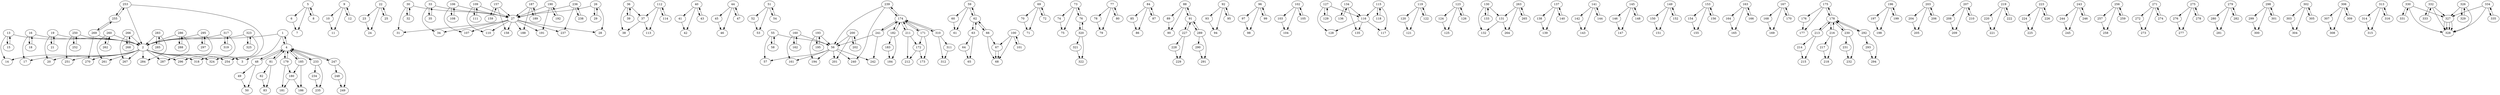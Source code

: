 digraph G {
  1;
  2;
  3;
  4;
  5;
  6;
  7;
  8;
  9;
  10;
  11;
  12;
  13;
  14;
  15;
  16;
  17;
  18;
  19;
  20;
  21;
  22;
  23;
  24;
  25;
  26;
  27;
  28;
  29;
  30;
  31;
  32;
  33;
  34;
  35;
  36;
  37;
  38;
  39;
  40;
  41;
  42;
  43;
  44;
  45;
  46;
  47;
  48;
  49;
  50;
  51;
  52;
  53;
  54;
  55;
  56;
  57;
  58;
  59;
  60;
  61;
  62;
  63;
  64;
  65;
  66;
  67;
  68;
  69;
  70;
  71;
  72;
  73;
  74;
  75;
  76;
  77;
  78;
  79;
  80;
  81;
  82;
  83;
  84;
  85;
  86;
  87;
  88;
  89;
  90;
  91;
  92;
  93;
  94;
  95;
  96;
  97;
  98;
  99;
  100;
  101;
  102;
  103;
  104;
  105;
  106;
  107;
  108;
  109;
  110;
  111;
  112;
  113;
  114;
  115;
  116;
  117;
  118;
  119;
  120;
  121;
  122;
  123;
  124;
  125;
  126;
  127;
  128;
  129;
  130;
  131;
  132;
  133;
  134;
  135;
  136;
  137;
  138;
  139;
  140;
  141;
  142;
  143;
  144;
  145;
  146;
  147;
  148;
  149;
  150;
  151;
  152;
  153;
  154;
  155;
  156;
  157;
  158;
  159;
  160;
  161;
  162;
  163;
  164;
  165;
  166;
  167;
  168;
  169;
  170;
  171;
  172;
  173;
  174;
  175;
  176;
  177;
  178;
  179;
  180;
  181;
  182;
  183;
  184;
  185;
  186;
  187;
  188;
  189;
  190;
  191;
  192;
  193;
  194;
  195;
  196;
  197;
  198;
  199;
  200;
  201;
  202;
  203;
  204;
  205;
  206;
  207;
  208;
  209;
  210;
  211;
  212;
  213;
  214;
  215;
  216;
  217;
  218;
  219;
  220;
  221;
  222;
  223;
  224;
  225;
  226;
  227;
  228;
  229;
  230;
  231;
  232;
  233;
  234;
  235;
  236;
  237;
  238;
  239;
  240;
  241;
  242;
  243;
  244;
  245;
  246;
  247;
  248;
  249;
  250;
  251;
  252;
  253;
  254;
  255;
  256;
  257;
  258;
  259;
  260;
  261;
  262;
  263;
  264;
  265;
  266;
  267;
  268;
  269;
  270;
  271;
  272;
  273;
  274;
  275;
  276;
  277;
  278;
  279;
  280;
  281;
  282;
  283;
  284;
  285;
  286;
  287;
  288;
  289;
  290;
  291;
  292;
  293;
  294;
  295;
  296;
  297;
  298;
  299;
  300;
  301;
  302;
  303;
  304;
  305;
  306;
  307;
  308;
  309;
  310;
  311;
  312;
  313;
  314;
  315;
  316;
  317;
  318;
  319;
  320;
  321;
  322;
  323;
  324;
  325;
  326;
  327;
  328;
  329;
  330;
  331;
  332;
  333;
  334;
  335;
  1 -> 2;
  1 -> 3;
  2 -> 3;
  1 -> 4;
  4 -> 1;
  5 -> 6;
  5 -> 7;
  6 -> 7;
  5 -> 8;
  8 -> 5;
  9 -> 10;
  9 -> 11;
  10 -> 11;
  9 -> 12;
  12 -> 9;
  13 -> 2;
  13 -> 14;
  2 -> 14;
  13 -> 15;
  15 -> 13;
  16 -> 2;
  16 -> 17;
  2 -> 17;
  16 -> 18;
  18 -> 16;
  19 -> 2;
  19 -> 20;
  2 -> 20;
  19 -> 21;
  21 -> 19;
  22 -> 23;
  22 -> 24;
  23 -> 24;
  22 -> 25;
  25 -> 22;
  26 -> 27;
  26 -> 28;
  27 -> 28;
  26 -> 29;
  29 -> 26;
  30 -> 27;
  30 -> 31;
  27 -> 31;
  30 -> 32;
  32 -> 30;
  33 -> 27;
  33 -> 34;
  27 -> 34;
  33 -> 35;
  35 -> 33;
  36 -> 37;
  36 -> 38;
  37 -> 38;
  36 -> 39;
  39 -> 36;
  40 -> 41;
  40 -> 42;
  41 -> 42;
  40 -> 43;
  43 -> 40;
  44 -> 45;
  44 -> 46;
  45 -> 46;
  44 -> 47;
  47 -> 44;
  48 -> 49;
  48 -> 50;
  49 -> 50;
  48 -> 4;
  4 -> 48;
  51 -> 52;
  51 -> 53;
  52 -> 53;
  51 -> 54;
  54 -> 51;
  55 -> 56;
  55 -> 57;
  56 -> 57;
  55 -> 58;
  58 -> 55;
  59 -> 60;
  59 -> 61;
  60 -> 61;
  59 -> 62;
  62 -> 59;
  63 -> 64;
  63 -> 65;
  64 -> 65;
  63 -> 62;
  62 -> 63;
  66 -> 67;
  66 -> 68;
  67 -> 68;
  66 -> 62;
  62 -> 66;
  69 -> 70;
  69 -> 71;
  70 -> 71;
  69 -> 72;
  72 -> 69;
  73 -> 74;
  73 -> 75;
  74 -> 75;
  73 -> 76;
  76 -> 73;
  77 -> 78;
  77 -> 79;
  78 -> 79;
  77 -> 80;
  80 -> 77;
  81 -> 82;
  81 -> 83;
  82 -> 83;
  81 -> 4;
  4 -> 81;
  84 -> 85;
  84 -> 86;
  85 -> 86;
  84 -> 87;
  87 -> 84;
  88 -> 89;
  88 -> 90;
  89 -> 90;
  88 -> 91;
  91 -> 88;
  92 -> 93;
  92 -> 94;
  93 -> 94;
  92 -> 95;
  95 -> 92;
  96 -> 97;
  96 -> 98;
  97 -> 98;
  96 -> 99;
  99 -> 96;
  100 -> 67;
  100 -> 68;
  67 -> 68;
  100 -> 101;
  101 -> 100;
  102 -> 103;
  102 -> 104;
  103 -> 104;
  102 -> 105;
  105 -> 102;
  106 -> 27;
  106 -> 107;
  27 -> 107;
  106 -> 108;
  108 -> 106;
  109 -> 27;
  109 -> 110;
  27 -> 110;
  109 -> 111;
  111 -> 109;
  112 -> 37;
  112 -> 113;
  37 -> 113;
  112 -> 114;
  114 -> 112;
  115 -> 116;
  115 -> 117;
  116 -> 117;
  115 -> 118;
  118 -> 115;
  119 -> 120;
  119 -> 121;
  120 -> 121;
  119 -> 122;
  122 -> 119;
  123 -> 124;
  123 -> 125;
  124 -> 125;
  123 -> 126;
  126 -> 123;
  127 -> 116;
  127 -> 128;
  116 -> 128;
  127 -> 129;
  129 -> 127;
  130 -> 131;
  130 -> 132;
  131 -> 132;
  130 -> 133;
  133 -> 130;
  134 -> 116;
  134 -> 135;
  116 -> 135;
  134 -> 136;
  136 -> 134;
  137 -> 138;
  137 -> 139;
  138 -> 139;
  137 -> 140;
  140 -> 137;
  141 -> 142;
  141 -> 143;
  142 -> 143;
  141 -> 144;
  144 -> 141;
  145 -> 146;
  145 -> 147;
  146 -> 147;
  145 -> 148;
  148 -> 145;
  149 -> 150;
  149 -> 151;
  150 -> 151;
  149 -> 152;
  152 -> 149;
  153 -> 154;
  153 -> 155;
  154 -> 155;
  153 -> 156;
  156 -> 153;
  157 -> 27;
  157 -> 158;
  27 -> 158;
  157 -> 159;
  159 -> 157;
  160 -> 56;
  160 -> 161;
  56 -> 161;
  160 -> 162;
  162 -> 160;
  163 -> 164;
  163 -> 165;
  164 -> 165;
  163 -> 166;
  166 -> 163;
  167 -> 168;
  167 -> 169;
  168 -> 169;
  167 -> 170;
  170 -> 167;
  171 -> 172;
  171 -> 173;
  172 -> 173;
  171 -> 174;
  174 -> 171;
  175 -> 176;
  175 -> 177;
  176 -> 177;
  175 -> 178;
  178 -> 175;
  179 -> 180;
  179 -> 181;
  180 -> 181;
  179 -> 4;
  4 -> 179;
  182 -> 183;
  182 -> 184;
  183 -> 184;
  182 -> 174;
  174 -> 182;
  185 -> 180;
  185 -> 186;
  180 -> 186;
  185 -> 4;
  4 -> 185;
  187 -> 27;
  187 -> 188;
  27 -> 188;
  187 -> 189;
  189 -> 187;
  190 -> 27;
  190 -> 191;
  27 -> 191;
  190 -> 192;
  192 -> 190;
  193 -> 56;
  193 -> 194;
  56 -> 194;
  193 -> 195;
  195 -> 193;
  196 -> 197;
  196 -> 198;
  197 -> 198;
  196 -> 199;
  199 -> 196;
  200 -> 56;
  200 -> 201;
  56 -> 201;
  200 -> 202;
  202 -> 200;
  203 -> 204;
  203 -> 205;
  204 -> 205;
  203 -> 206;
  206 -> 203;
  207 -> 208;
  207 -> 209;
  208 -> 209;
  207 -> 210;
  210 -> 207;
  211 -> 172;
  211 -> 212;
  172 -> 212;
  211 -> 174;
  174 -> 211;
  213 -> 214;
  213 -> 215;
  214 -> 215;
  213 -> 178;
  178 -> 213;
  216 -> 217;
  216 -> 218;
  217 -> 218;
  216 -> 178;
  178 -> 216;
  219 -> 220;
  219 -> 221;
  220 -> 221;
  219 -> 222;
  222 -> 219;
  223 -> 224;
  223 -> 225;
  224 -> 225;
  223 -> 226;
  226 -> 223;
  227 -> 228;
  227 -> 229;
  228 -> 229;
  227 -> 91;
  91 -> 227;
  230 -> 231;
  230 -> 232;
  231 -> 232;
  230 -> 178;
  178 -> 230;
  233 -> 234;
  233 -> 235;
  234 -> 235;
  233 -> 4;
  4 -> 233;
  236 -> 27;
  236 -> 237;
  27 -> 237;
  236 -> 238;
  238 -> 236;
  239 -> 56;
  239 -> 240;
  56 -> 240;
  239 -> 174;
  174 -> 239;
  241 -> 56;
  241 -> 242;
  56 -> 242;
  241 -> 174;
  174 -> 241;
  243 -> 244;
  243 -> 245;
  244 -> 245;
  243 -> 246;
  246 -> 243;
  247 -> 248;
  247 -> 249;
  248 -> 249;
  247 -> 4;
  4 -> 247;
  250 -> 2;
  250 -> 251;
  2 -> 251;
  250 -> 252;
  252 -> 250;
  253 -> 2;
  253 -> 254;
  2 -> 254;
  253 -> 255;
  255 -> 253;
  256 -> 257;
  256 -> 258;
  257 -> 258;
  256 -> 259;
  259 -> 256;
  260 -> 2;
  260 -> 261;
  2 -> 261;
  260 -> 262;
  262 -> 260;
  263 -> 131;
  263 -> 264;
  131 -> 264;
  263 -> 265;
  265 -> 263;
  266 -> 2;
  266 -> 267;
  2 -> 267;
  266 -> 268;
  268 -> 266;
  269 -> 2;
  269 -> 270;
  2 -> 270;
  269 -> 255;
  255 -> 269;
  271 -> 272;
  271 -> 273;
  272 -> 273;
  271 -> 274;
  274 -> 271;
  275 -> 276;
  275 -> 277;
  276 -> 277;
  275 -> 278;
  278 -> 275;
  279 -> 280;
  279 -> 281;
  280 -> 281;
  279 -> 282;
  282 -> 279;
  283 -> 2;
  283 -> 284;
  2 -> 284;
  283 -> 285;
  285 -> 283;
  286 -> 2;
  286 -> 287;
  2 -> 287;
  286 -> 288;
  288 -> 286;
  289 -> 290;
  289 -> 291;
  290 -> 291;
  289 -> 91;
  91 -> 289;
  292 -> 293;
  292 -> 294;
  293 -> 294;
  292 -> 178;
  178 -> 292;
  295 -> 2;
  295 -> 296;
  2 -> 296;
  295 -> 297;
  297 -> 295;
  298 -> 299;
  298 -> 300;
  299 -> 300;
  298 -> 301;
  301 -> 298;
  302 -> 303;
  302 -> 304;
  303 -> 304;
  302 -> 305;
  305 -> 302;
  306 -> 307;
  306 -> 308;
  307 -> 308;
  306 -> 309;
  309 -> 306;
  310 -> 311;
  310 -> 312;
  311 -> 312;
  310 -> 174;
  174 -> 310;
  313 -> 314;
  313 -> 315;
  314 -> 315;
  313 -> 316;
  316 -> 313;
  317 -> 2;
  317 -> 318;
  2 -> 318;
  317 -> 319;
  319 -> 317;
  320 -> 321;
  320 -> 322;
  321 -> 322;
  320 -> 76;
  76 -> 320;
  323 -> 2;
  323 -> 324;
  2 -> 324;
  323 -> 325;
  325 -> 323;
  326 -> 327;
  326 -> 328;
  327 -> 328;
  326 -> 329;
  329 -> 326;
  330 -> 327;
  330 -> 328;
  327 -> 328;
  330 -> 331;
  331 -> 330;
  332 -> 327;
  332 -> 328;
  327 -> 328;
  332 -> 333;
  333 -> 332;
  334 -> 327;
  334 -> 328;
  327 -> 328;
  334 -> 335;
  335 -> 334;
}
